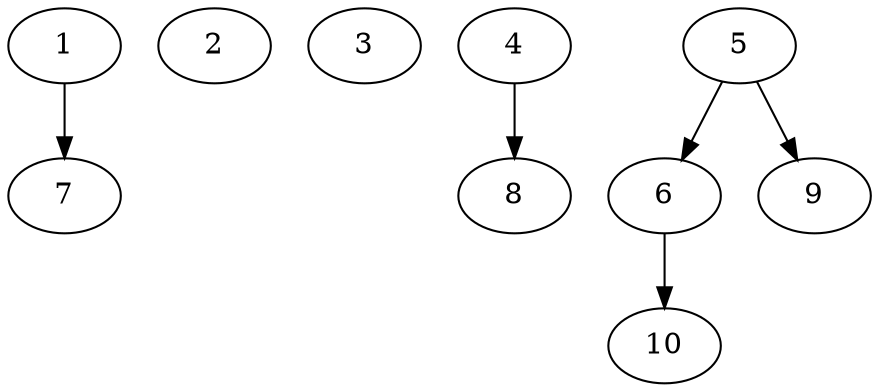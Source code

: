 // DAG automatically generated by daggen at Thu Oct  3 13:58:05 2019
// ./daggen --dot -n 10 --ccr 0.5 --fat 0.7 --regular 0.7 --density 0.5 --mindata 5242880 --maxdata 52428800 
digraph G {
  1 [size="22161408", alpha="0.20", expect_size="11080704"] 
  1 -> 7 [size ="11080704"]
  2 [size="80259072", alpha="0.07", expect_size="40129536"] 
  3 [size="102234112", alpha="0.01", expect_size="51117056"] 
  4 [size="34097152", alpha="0.02", expect_size="17048576"] 
  4 -> 8 [size ="17048576"]
  5 [size="98433024", alpha="0.08", expect_size="49216512"] 
  5 -> 6 [size ="49216512"]
  5 -> 9 [size ="49216512"]
  6 [size="86390784", alpha="0.10", expect_size="43195392"] 
  6 -> 10 [size ="43195392"]
  7 [size="30654464", alpha="0.02", expect_size="15327232"] 
  8 [size="11857920", alpha="0.12", expect_size="5928960"] 
  9 [size="19193856", alpha="0.02", expect_size="9596928"] 
  10 [size="89401344", alpha="0.12", expect_size="44700672"] 
}
